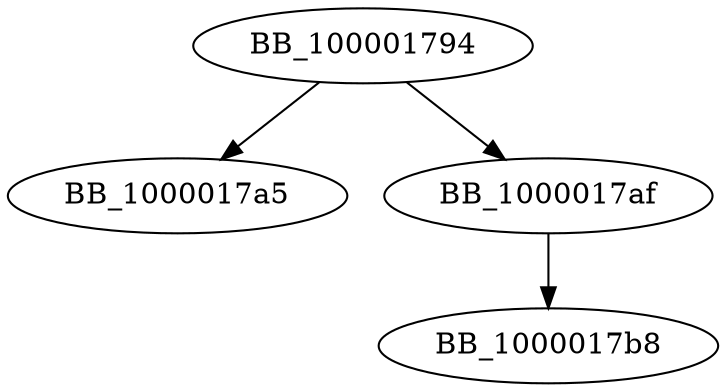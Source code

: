 DiGraph __ZNSt6vectorIhSaIhEE9push_backERKh{
BB_100001794->BB_1000017a5
BB_100001794->BB_1000017af
BB_1000017af->BB_1000017b8
}
